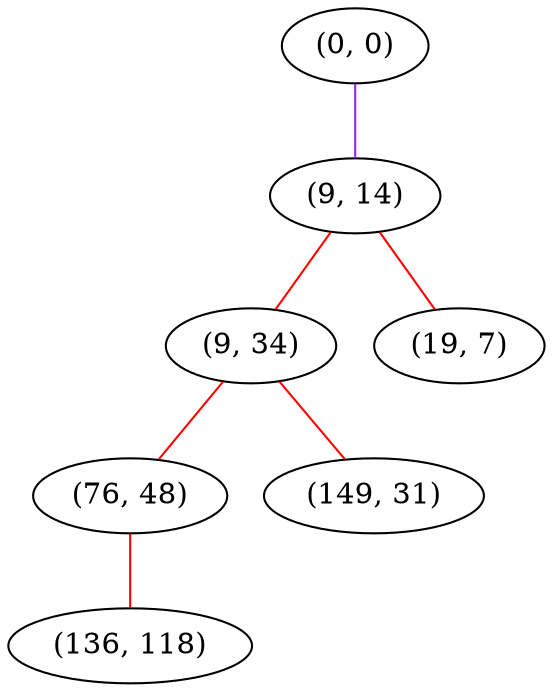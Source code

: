 graph "" {
"(0, 0)";
"(9, 14)";
"(9, 34)";
"(19, 7)";
"(76, 48)";
"(149, 31)";
"(136, 118)";
"(0, 0)" -- "(9, 14)"  [color=purple, key=0, weight=4];
"(9, 14)" -- "(9, 34)"  [color=red, key=0, weight=1];
"(9, 14)" -- "(19, 7)"  [color=red, key=0, weight=1];
"(9, 34)" -- "(149, 31)"  [color=red, key=0, weight=1];
"(9, 34)" -- "(76, 48)"  [color=red, key=0, weight=1];
"(76, 48)" -- "(136, 118)"  [color=red, key=0, weight=1];
}
